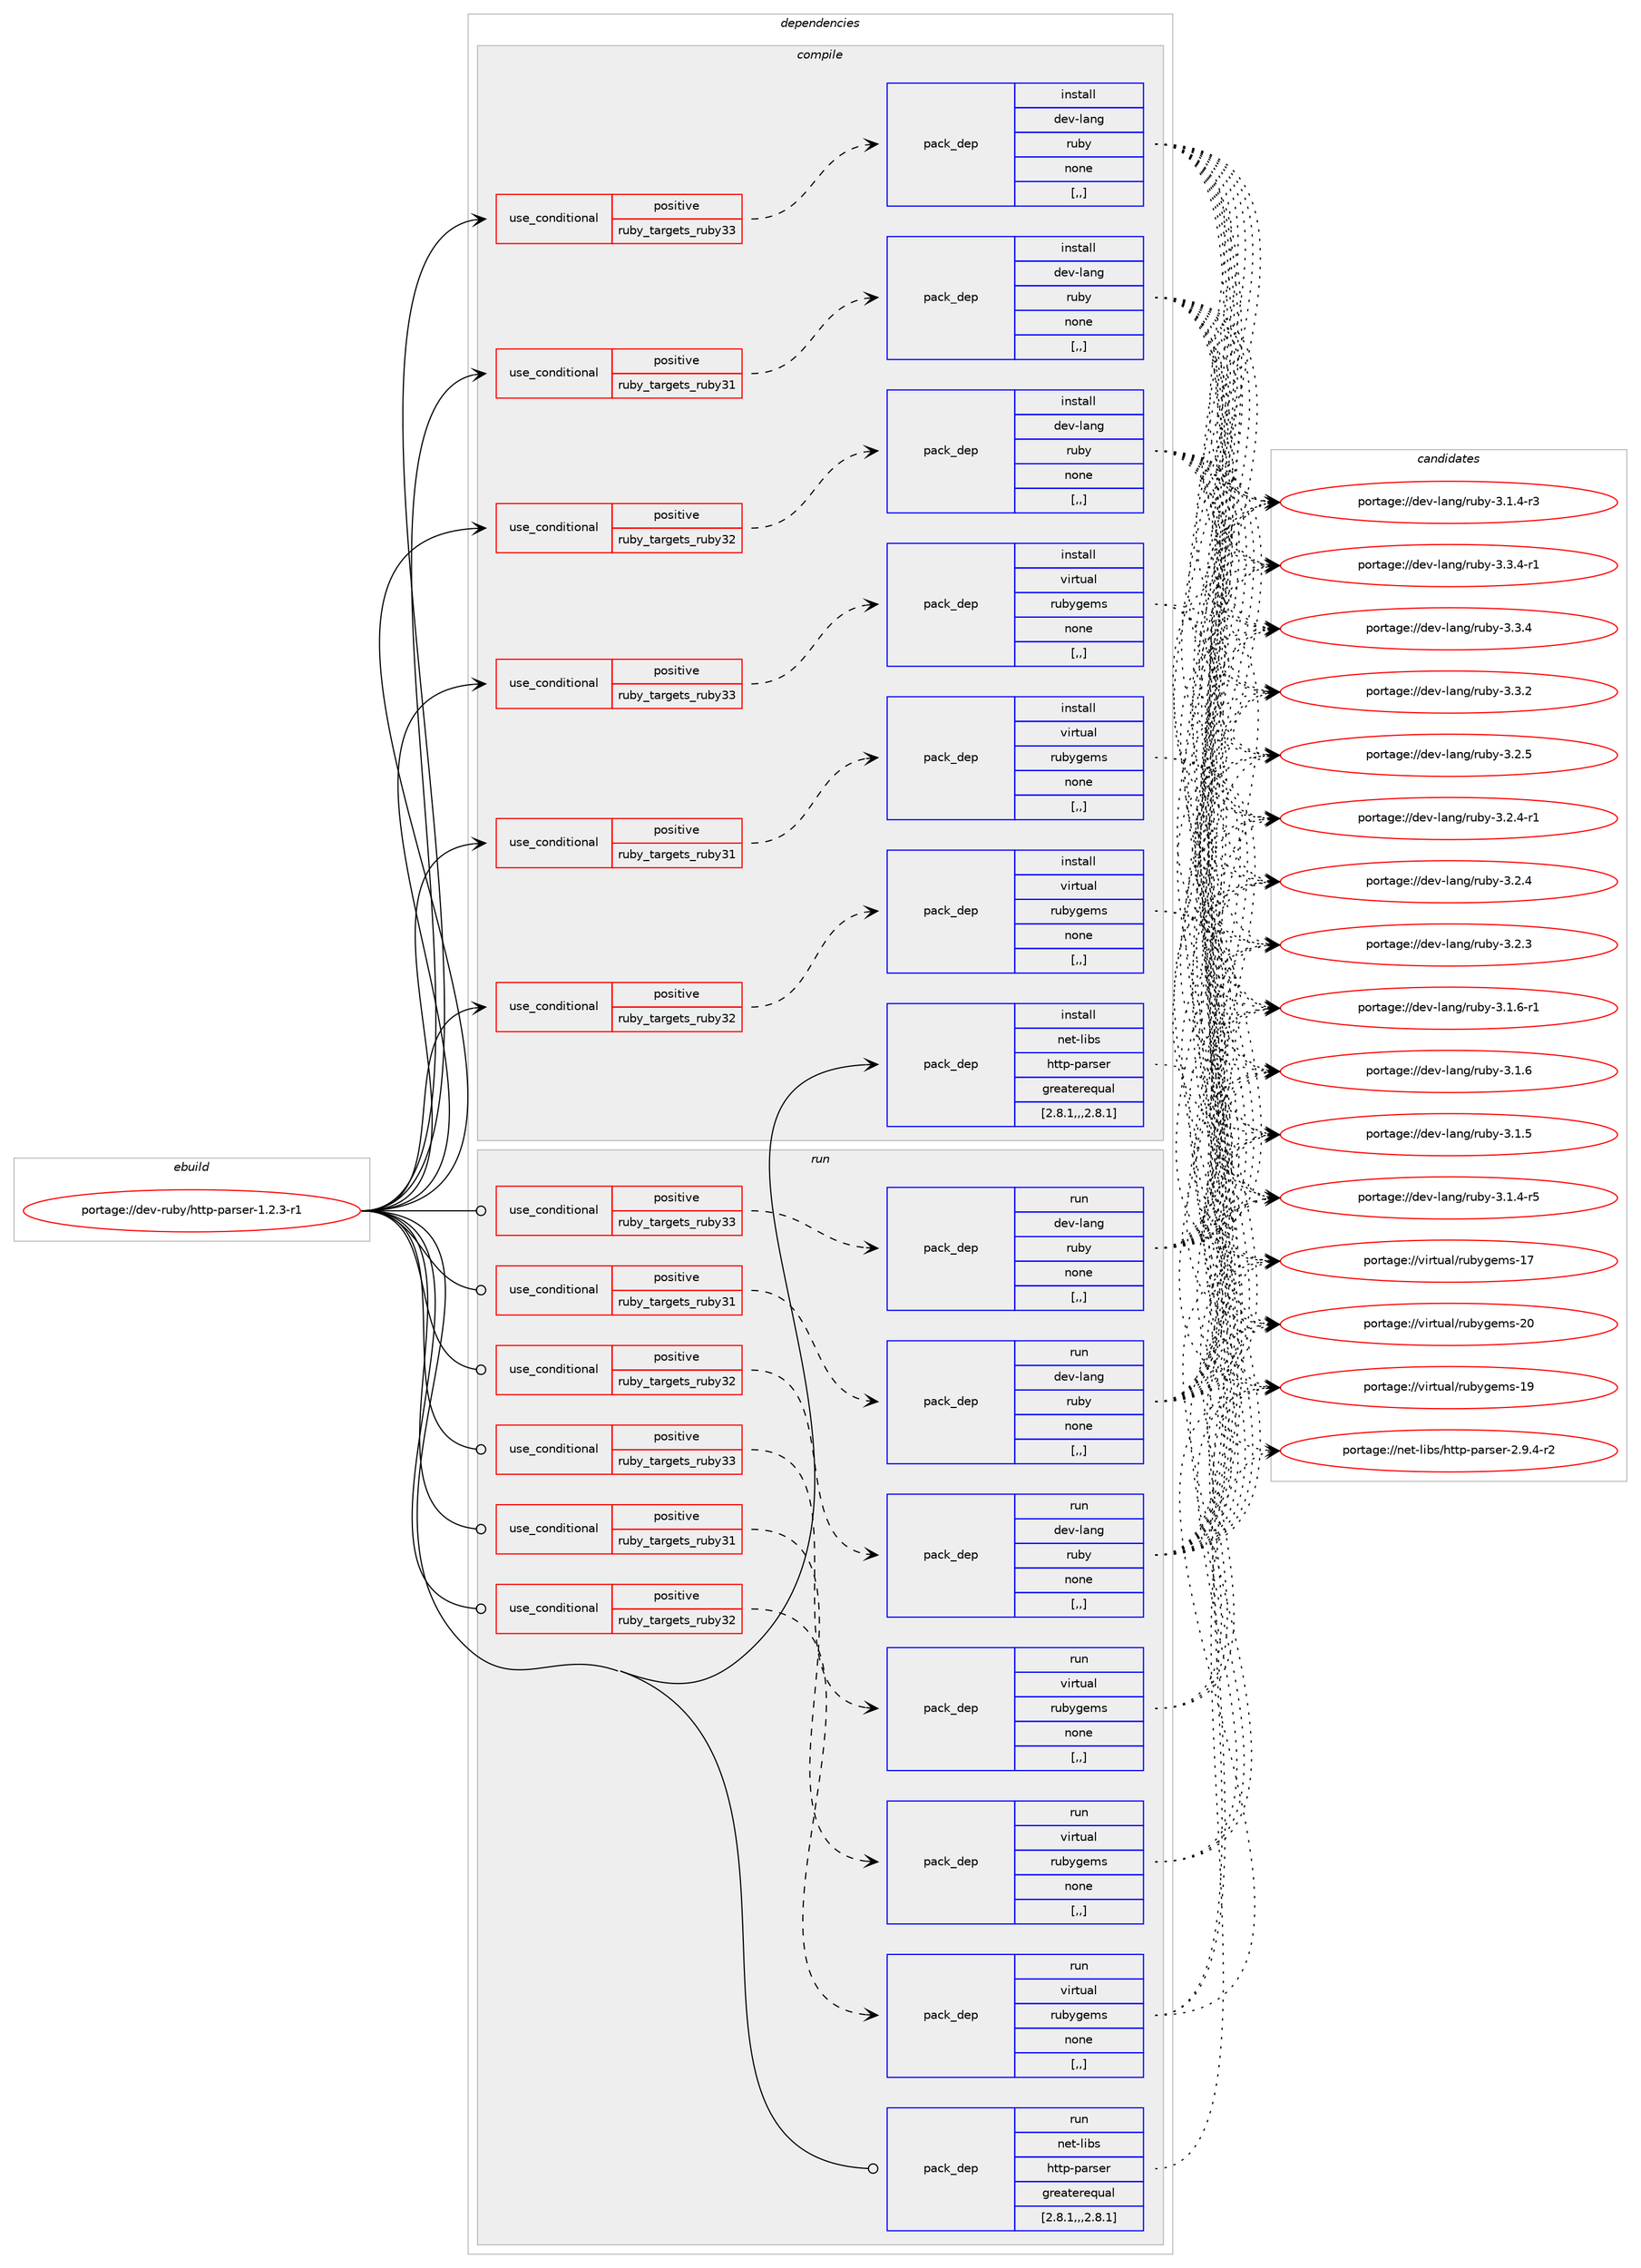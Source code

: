 digraph prolog {

# *************
# Graph options
# *************

newrank=true;
concentrate=true;
compound=true;
graph [rankdir=LR,fontname=Helvetica,fontsize=10,ranksep=1.5];#, ranksep=2.5, nodesep=0.2];
edge  [arrowhead=vee];
node  [fontname=Helvetica,fontsize=10];

# **********
# The ebuild
# **********

subgraph cluster_leftcol {
color=gray;
label=<<i>ebuild</i>>;
id [label="portage://dev-ruby/http-parser-1.2.3-r1", color=red, width=4, href="../dev-ruby/http-parser-1.2.3-r1.svg"];
}

# ****************
# The dependencies
# ****************

subgraph cluster_midcol {
color=gray;
label=<<i>dependencies</i>>;
subgraph cluster_compile {
fillcolor="#eeeeee";
style=filled;
label=<<i>compile</i>>;
subgraph cond48982 {
dependency186493 [label=<<TABLE BORDER="0" CELLBORDER="1" CELLSPACING="0" CELLPADDING="4"><TR><TD ROWSPAN="3" CELLPADDING="10">use_conditional</TD></TR><TR><TD>positive</TD></TR><TR><TD>ruby_targets_ruby31</TD></TR></TABLE>>, shape=none, color=red];
subgraph pack136182 {
dependency186494 [label=<<TABLE BORDER="0" CELLBORDER="1" CELLSPACING="0" CELLPADDING="4" WIDTH="220"><TR><TD ROWSPAN="6" CELLPADDING="30">pack_dep</TD></TR><TR><TD WIDTH="110">install</TD></TR><TR><TD>dev-lang</TD></TR><TR><TD>ruby</TD></TR><TR><TD>none</TD></TR><TR><TD>[,,]</TD></TR></TABLE>>, shape=none, color=blue];
}
dependency186493:e -> dependency186494:w [weight=20,style="dashed",arrowhead="vee"];
}
id:e -> dependency186493:w [weight=20,style="solid",arrowhead="vee"];
subgraph cond48983 {
dependency186495 [label=<<TABLE BORDER="0" CELLBORDER="1" CELLSPACING="0" CELLPADDING="4"><TR><TD ROWSPAN="3" CELLPADDING="10">use_conditional</TD></TR><TR><TD>positive</TD></TR><TR><TD>ruby_targets_ruby31</TD></TR></TABLE>>, shape=none, color=red];
subgraph pack136183 {
dependency186496 [label=<<TABLE BORDER="0" CELLBORDER="1" CELLSPACING="0" CELLPADDING="4" WIDTH="220"><TR><TD ROWSPAN="6" CELLPADDING="30">pack_dep</TD></TR><TR><TD WIDTH="110">install</TD></TR><TR><TD>virtual</TD></TR><TR><TD>rubygems</TD></TR><TR><TD>none</TD></TR><TR><TD>[,,]</TD></TR></TABLE>>, shape=none, color=blue];
}
dependency186495:e -> dependency186496:w [weight=20,style="dashed",arrowhead="vee"];
}
id:e -> dependency186495:w [weight=20,style="solid",arrowhead="vee"];
subgraph cond48984 {
dependency186497 [label=<<TABLE BORDER="0" CELLBORDER="1" CELLSPACING="0" CELLPADDING="4"><TR><TD ROWSPAN="3" CELLPADDING="10">use_conditional</TD></TR><TR><TD>positive</TD></TR><TR><TD>ruby_targets_ruby32</TD></TR></TABLE>>, shape=none, color=red];
subgraph pack136184 {
dependency186498 [label=<<TABLE BORDER="0" CELLBORDER="1" CELLSPACING="0" CELLPADDING="4" WIDTH="220"><TR><TD ROWSPAN="6" CELLPADDING="30">pack_dep</TD></TR><TR><TD WIDTH="110">install</TD></TR><TR><TD>dev-lang</TD></TR><TR><TD>ruby</TD></TR><TR><TD>none</TD></TR><TR><TD>[,,]</TD></TR></TABLE>>, shape=none, color=blue];
}
dependency186497:e -> dependency186498:w [weight=20,style="dashed",arrowhead="vee"];
}
id:e -> dependency186497:w [weight=20,style="solid",arrowhead="vee"];
subgraph cond48985 {
dependency186499 [label=<<TABLE BORDER="0" CELLBORDER="1" CELLSPACING="0" CELLPADDING="4"><TR><TD ROWSPAN="3" CELLPADDING="10">use_conditional</TD></TR><TR><TD>positive</TD></TR><TR><TD>ruby_targets_ruby32</TD></TR></TABLE>>, shape=none, color=red];
subgraph pack136185 {
dependency186500 [label=<<TABLE BORDER="0" CELLBORDER="1" CELLSPACING="0" CELLPADDING="4" WIDTH="220"><TR><TD ROWSPAN="6" CELLPADDING="30">pack_dep</TD></TR><TR><TD WIDTH="110">install</TD></TR><TR><TD>virtual</TD></TR><TR><TD>rubygems</TD></TR><TR><TD>none</TD></TR><TR><TD>[,,]</TD></TR></TABLE>>, shape=none, color=blue];
}
dependency186499:e -> dependency186500:w [weight=20,style="dashed",arrowhead="vee"];
}
id:e -> dependency186499:w [weight=20,style="solid",arrowhead="vee"];
subgraph cond48986 {
dependency186501 [label=<<TABLE BORDER="0" CELLBORDER="1" CELLSPACING="0" CELLPADDING="4"><TR><TD ROWSPAN="3" CELLPADDING="10">use_conditional</TD></TR><TR><TD>positive</TD></TR><TR><TD>ruby_targets_ruby33</TD></TR></TABLE>>, shape=none, color=red];
subgraph pack136186 {
dependency186502 [label=<<TABLE BORDER="0" CELLBORDER="1" CELLSPACING="0" CELLPADDING="4" WIDTH="220"><TR><TD ROWSPAN="6" CELLPADDING="30">pack_dep</TD></TR><TR><TD WIDTH="110">install</TD></TR><TR><TD>dev-lang</TD></TR><TR><TD>ruby</TD></TR><TR><TD>none</TD></TR><TR><TD>[,,]</TD></TR></TABLE>>, shape=none, color=blue];
}
dependency186501:e -> dependency186502:w [weight=20,style="dashed",arrowhead="vee"];
}
id:e -> dependency186501:w [weight=20,style="solid",arrowhead="vee"];
subgraph cond48987 {
dependency186503 [label=<<TABLE BORDER="0" CELLBORDER="1" CELLSPACING="0" CELLPADDING="4"><TR><TD ROWSPAN="3" CELLPADDING="10">use_conditional</TD></TR><TR><TD>positive</TD></TR><TR><TD>ruby_targets_ruby33</TD></TR></TABLE>>, shape=none, color=red];
subgraph pack136187 {
dependency186504 [label=<<TABLE BORDER="0" CELLBORDER="1" CELLSPACING="0" CELLPADDING="4" WIDTH="220"><TR><TD ROWSPAN="6" CELLPADDING="30">pack_dep</TD></TR><TR><TD WIDTH="110">install</TD></TR><TR><TD>virtual</TD></TR><TR><TD>rubygems</TD></TR><TR><TD>none</TD></TR><TR><TD>[,,]</TD></TR></TABLE>>, shape=none, color=blue];
}
dependency186503:e -> dependency186504:w [weight=20,style="dashed",arrowhead="vee"];
}
id:e -> dependency186503:w [weight=20,style="solid",arrowhead="vee"];
subgraph pack136188 {
dependency186505 [label=<<TABLE BORDER="0" CELLBORDER="1" CELLSPACING="0" CELLPADDING="4" WIDTH="220"><TR><TD ROWSPAN="6" CELLPADDING="30">pack_dep</TD></TR><TR><TD WIDTH="110">install</TD></TR><TR><TD>net-libs</TD></TR><TR><TD>http-parser</TD></TR><TR><TD>greaterequal</TD></TR><TR><TD>[2.8.1,,,2.8.1]</TD></TR></TABLE>>, shape=none, color=blue];
}
id:e -> dependency186505:w [weight=20,style="solid",arrowhead="vee"];
}
subgraph cluster_compileandrun {
fillcolor="#eeeeee";
style=filled;
label=<<i>compile and run</i>>;
}
subgraph cluster_run {
fillcolor="#eeeeee";
style=filled;
label=<<i>run</i>>;
subgraph cond48988 {
dependency186506 [label=<<TABLE BORDER="0" CELLBORDER="1" CELLSPACING="0" CELLPADDING="4"><TR><TD ROWSPAN="3" CELLPADDING="10">use_conditional</TD></TR><TR><TD>positive</TD></TR><TR><TD>ruby_targets_ruby31</TD></TR></TABLE>>, shape=none, color=red];
subgraph pack136189 {
dependency186507 [label=<<TABLE BORDER="0" CELLBORDER="1" CELLSPACING="0" CELLPADDING="4" WIDTH="220"><TR><TD ROWSPAN="6" CELLPADDING="30">pack_dep</TD></TR><TR><TD WIDTH="110">run</TD></TR><TR><TD>dev-lang</TD></TR><TR><TD>ruby</TD></TR><TR><TD>none</TD></TR><TR><TD>[,,]</TD></TR></TABLE>>, shape=none, color=blue];
}
dependency186506:e -> dependency186507:w [weight=20,style="dashed",arrowhead="vee"];
}
id:e -> dependency186506:w [weight=20,style="solid",arrowhead="odot"];
subgraph cond48989 {
dependency186508 [label=<<TABLE BORDER="0" CELLBORDER="1" CELLSPACING="0" CELLPADDING="4"><TR><TD ROWSPAN="3" CELLPADDING="10">use_conditional</TD></TR><TR><TD>positive</TD></TR><TR><TD>ruby_targets_ruby31</TD></TR></TABLE>>, shape=none, color=red];
subgraph pack136190 {
dependency186509 [label=<<TABLE BORDER="0" CELLBORDER="1" CELLSPACING="0" CELLPADDING="4" WIDTH="220"><TR><TD ROWSPAN="6" CELLPADDING="30">pack_dep</TD></TR><TR><TD WIDTH="110">run</TD></TR><TR><TD>virtual</TD></TR><TR><TD>rubygems</TD></TR><TR><TD>none</TD></TR><TR><TD>[,,]</TD></TR></TABLE>>, shape=none, color=blue];
}
dependency186508:e -> dependency186509:w [weight=20,style="dashed",arrowhead="vee"];
}
id:e -> dependency186508:w [weight=20,style="solid",arrowhead="odot"];
subgraph cond48990 {
dependency186510 [label=<<TABLE BORDER="0" CELLBORDER="1" CELLSPACING="0" CELLPADDING="4"><TR><TD ROWSPAN="3" CELLPADDING="10">use_conditional</TD></TR><TR><TD>positive</TD></TR><TR><TD>ruby_targets_ruby32</TD></TR></TABLE>>, shape=none, color=red];
subgraph pack136191 {
dependency186511 [label=<<TABLE BORDER="0" CELLBORDER="1" CELLSPACING="0" CELLPADDING="4" WIDTH="220"><TR><TD ROWSPAN="6" CELLPADDING="30">pack_dep</TD></TR><TR><TD WIDTH="110">run</TD></TR><TR><TD>dev-lang</TD></TR><TR><TD>ruby</TD></TR><TR><TD>none</TD></TR><TR><TD>[,,]</TD></TR></TABLE>>, shape=none, color=blue];
}
dependency186510:e -> dependency186511:w [weight=20,style="dashed",arrowhead="vee"];
}
id:e -> dependency186510:w [weight=20,style="solid",arrowhead="odot"];
subgraph cond48991 {
dependency186512 [label=<<TABLE BORDER="0" CELLBORDER="1" CELLSPACING="0" CELLPADDING="4"><TR><TD ROWSPAN="3" CELLPADDING="10">use_conditional</TD></TR><TR><TD>positive</TD></TR><TR><TD>ruby_targets_ruby32</TD></TR></TABLE>>, shape=none, color=red];
subgraph pack136192 {
dependency186513 [label=<<TABLE BORDER="0" CELLBORDER="1" CELLSPACING="0" CELLPADDING="4" WIDTH="220"><TR><TD ROWSPAN="6" CELLPADDING="30">pack_dep</TD></TR><TR><TD WIDTH="110">run</TD></TR><TR><TD>virtual</TD></TR><TR><TD>rubygems</TD></TR><TR><TD>none</TD></TR><TR><TD>[,,]</TD></TR></TABLE>>, shape=none, color=blue];
}
dependency186512:e -> dependency186513:w [weight=20,style="dashed",arrowhead="vee"];
}
id:e -> dependency186512:w [weight=20,style="solid",arrowhead="odot"];
subgraph cond48992 {
dependency186514 [label=<<TABLE BORDER="0" CELLBORDER="1" CELLSPACING="0" CELLPADDING="4"><TR><TD ROWSPAN="3" CELLPADDING="10">use_conditional</TD></TR><TR><TD>positive</TD></TR><TR><TD>ruby_targets_ruby33</TD></TR></TABLE>>, shape=none, color=red];
subgraph pack136193 {
dependency186515 [label=<<TABLE BORDER="0" CELLBORDER="1" CELLSPACING="0" CELLPADDING="4" WIDTH="220"><TR><TD ROWSPAN="6" CELLPADDING="30">pack_dep</TD></TR><TR><TD WIDTH="110">run</TD></TR><TR><TD>dev-lang</TD></TR><TR><TD>ruby</TD></TR><TR><TD>none</TD></TR><TR><TD>[,,]</TD></TR></TABLE>>, shape=none, color=blue];
}
dependency186514:e -> dependency186515:w [weight=20,style="dashed",arrowhead="vee"];
}
id:e -> dependency186514:w [weight=20,style="solid",arrowhead="odot"];
subgraph cond48993 {
dependency186516 [label=<<TABLE BORDER="0" CELLBORDER="1" CELLSPACING="0" CELLPADDING="4"><TR><TD ROWSPAN="3" CELLPADDING="10">use_conditional</TD></TR><TR><TD>positive</TD></TR><TR><TD>ruby_targets_ruby33</TD></TR></TABLE>>, shape=none, color=red];
subgraph pack136194 {
dependency186517 [label=<<TABLE BORDER="0" CELLBORDER="1" CELLSPACING="0" CELLPADDING="4" WIDTH="220"><TR><TD ROWSPAN="6" CELLPADDING="30">pack_dep</TD></TR><TR><TD WIDTH="110">run</TD></TR><TR><TD>virtual</TD></TR><TR><TD>rubygems</TD></TR><TR><TD>none</TD></TR><TR><TD>[,,]</TD></TR></TABLE>>, shape=none, color=blue];
}
dependency186516:e -> dependency186517:w [weight=20,style="dashed",arrowhead="vee"];
}
id:e -> dependency186516:w [weight=20,style="solid",arrowhead="odot"];
subgraph pack136195 {
dependency186518 [label=<<TABLE BORDER="0" CELLBORDER="1" CELLSPACING="0" CELLPADDING="4" WIDTH="220"><TR><TD ROWSPAN="6" CELLPADDING="30">pack_dep</TD></TR><TR><TD WIDTH="110">run</TD></TR><TR><TD>net-libs</TD></TR><TR><TD>http-parser</TD></TR><TR><TD>greaterequal</TD></TR><TR><TD>[2.8.1,,,2.8.1]</TD></TR></TABLE>>, shape=none, color=blue];
}
id:e -> dependency186518:w [weight=20,style="solid",arrowhead="odot"];
}
}

# **************
# The candidates
# **************

subgraph cluster_choices {
rank=same;
color=gray;
label=<<i>candidates</i>>;

subgraph choice136182 {
color=black;
nodesep=1;
choice100101118451089711010347114117981214551465146524511449 [label="portage://dev-lang/ruby-3.3.4-r1", color=red, width=4,href="../dev-lang/ruby-3.3.4-r1.svg"];
choice10010111845108971101034711411798121455146514652 [label="portage://dev-lang/ruby-3.3.4", color=red, width=4,href="../dev-lang/ruby-3.3.4.svg"];
choice10010111845108971101034711411798121455146514650 [label="portage://dev-lang/ruby-3.3.2", color=red, width=4,href="../dev-lang/ruby-3.3.2.svg"];
choice10010111845108971101034711411798121455146504653 [label="portage://dev-lang/ruby-3.2.5", color=red, width=4,href="../dev-lang/ruby-3.2.5.svg"];
choice100101118451089711010347114117981214551465046524511449 [label="portage://dev-lang/ruby-3.2.4-r1", color=red, width=4,href="../dev-lang/ruby-3.2.4-r1.svg"];
choice10010111845108971101034711411798121455146504652 [label="portage://dev-lang/ruby-3.2.4", color=red, width=4,href="../dev-lang/ruby-3.2.4.svg"];
choice10010111845108971101034711411798121455146504651 [label="portage://dev-lang/ruby-3.2.3", color=red, width=4,href="../dev-lang/ruby-3.2.3.svg"];
choice100101118451089711010347114117981214551464946544511449 [label="portage://dev-lang/ruby-3.1.6-r1", color=red, width=4,href="../dev-lang/ruby-3.1.6-r1.svg"];
choice10010111845108971101034711411798121455146494654 [label="portage://dev-lang/ruby-3.1.6", color=red, width=4,href="../dev-lang/ruby-3.1.6.svg"];
choice10010111845108971101034711411798121455146494653 [label="portage://dev-lang/ruby-3.1.5", color=red, width=4,href="../dev-lang/ruby-3.1.5.svg"];
choice100101118451089711010347114117981214551464946524511453 [label="portage://dev-lang/ruby-3.1.4-r5", color=red, width=4,href="../dev-lang/ruby-3.1.4-r5.svg"];
choice100101118451089711010347114117981214551464946524511451 [label="portage://dev-lang/ruby-3.1.4-r3", color=red, width=4,href="../dev-lang/ruby-3.1.4-r3.svg"];
dependency186494:e -> choice100101118451089711010347114117981214551465146524511449:w [style=dotted,weight="100"];
dependency186494:e -> choice10010111845108971101034711411798121455146514652:w [style=dotted,weight="100"];
dependency186494:e -> choice10010111845108971101034711411798121455146514650:w [style=dotted,weight="100"];
dependency186494:e -> choice10010111845108971101034711411798121455146504653:w [style=dotted,weight="100"];
dependency186494:e -> choice100101118451089711010347114117981214551465046524511449:w [style=dotted,weight="100"];
dependency186494:e -> choice10010111845108971101034711411798121455146504652:w [style=dotted,weight="100"];
dependency186494:e -> choice10010111845108971101034711411798121455146504651:w [style=dotted,weight="100"];
dependency186494:e -> choice100101118451089711010347114117981214551464946544511449:w [style=dotted,weight="100"];
dependency186494:e -> choice10010111845108971101034711411798121455146494654:w [style=dotted,weight="100"];
dependency186494:e -> choice10010111845108971101034711411798121455146494653:w [style=dotted,weight="100"];
dependency186494:e -> choice100101118451089711010347114117981214551464946524511453:w [style=dotted,weight="100"];
dependency186494:e -> choice100101118451089711010347114117981214551464946524511451:w [style=dotted,weight="100"];
}
subgraph choice136183 {
color=black;
nodesep=1;
choice118105114116117971084711411798121103101109115455048 [label="portage://virtual/rubygems-20", color=red, width=4,href="../virtual/rubygems-20.svg"];
choice118105114116117971084711411798121103101109115454957 [label="portage://virtual/rubygems-19", color=red, width=4,href="../virtual/rubygems-19.svg"];
choice118105114116117971084711411798121103101109115454955 [label="portage://virtual/rubygems-17", color=red, width=4,href="../virtual/rubygems-17.svg"];
dependency186496:e -> choice118105114116117971084711411798121103101109115455048:w [style=dotted,weight="100"];
dependency186496:e -> choice118105114116117971084711411798121103101109115454957:w [style=dotted,weight="100"];
dependency186496:e -> choice118105114116117971084711411798121103101109115454955:w [style=dotted,weight="100"];
}
subgraph choice136184 {
color=black;
nodesep=1;
choice100101118451089711010347114117981214551465146524511449 [label="portage://dev-lang/ruby-3.3.4-r1", color=red, width=4,href="../dev-lang/ruby-3.3.4-r1.svg"];
choice10010111845108971101034711411798121455146514652 [label="portage://dev-lang/ruby-3.3.4", color=red, width=4,href="../dev-lang/ruby-3.3.4.svg"];
choice10010111845108971101034711411798121455146514650 [label="portage://dev-lang/ruby-3.3.2", color=red, width=4,href="../dev-lang/ruby-3.3.2.svg"];
choice10010111845108971101034711411798121455146504653 [label="portage://dev-lang/ruby-3.2.5", color=red, width=4,href="../dev-lang/ruby-3.2.5.svg"];
choice100101118451089711010347114117981214551465046524511449 [label="portage://dev-lang/ruby-3.2.4-r1", color=red, width=4,href="../dev-lang/ruby-3.2.4-r1.svg"];
choice10010111845108971101034711411798121455146504652 [label="portage://dev-lang/ruby-3.2.4", color=red, width=4,href="../dev-lang/ruby-3.2.4.svg"];
choice10010111845108971101034711411798121455146504651 [label="portage://dev-lang/ruby-3.2.3", color=red, width=4,href="../dev-lang/ruby-3.2.3.svg"];
choice100101118451089711010347114117981214551464946544511449 [label="portage://dev-lang/ruby-3.1.6-r1", color=red, width=4,href="../dev-lang/ruby-3.1.6-r1.svg"];
choice10010111845108971101034711411798121455146494654 [label="portage://dev-lang/ruby-3.1.6", color=red, width=4,href="../dev-lang/ruby-3.1.6.svg"];
choice10010111845108971101034711411798121455146494653 [label="portage://dev-lang/ruby-3.1.5", color=red, width=4,href="../dev-lang/ruby-3.1.5.svg"];
choice100101118451089711010347114117981214551464946524511453 [label="portage://dev-lang/ruby-3.1.4-r5", color=red, width=4,href="../dev-lang/ruby-3.1.4-r5.svg"];
choice100101118451089711010347114117981214551464946524511451 [label="portage://dev-lang/ruby-3.1.4-r3", color=red, width=4,href="../dev-lang/ruby-3.1.4-r3.svg"];
dependency186498:e -> choice100101118451089711010347114117981214551465146524511449:w [style=dotted,weight="100"];
dependency186498:e -> choice10010111845108971101034711411798121455146514652:w [style=dotted,weight="100"];
dependency186498:e -> choice10010111845108971101034711411798121455146514650:w [style=dotted,weight="100"];
dependency186498:e -> choice10010111845108971101034711411798121455146504653:w [style=dotted,weight="100"];
dependency186498:e -> choice100101118451089711010347114117981214551465046524511449:w [style=dotted,weight="100"];
dependency186498:e -> choice10010111845108971101034711411798121455146504652:w [style=dotted,weight="100"];
dependency186498:e -> choice10010111845108971101034711411798121455146504651:w [style=dotted,weight="100"];
dependency186498:e -> choice100101118451089711010347114117981214551464946544511449:w [style=dotted,weight="100"];
dependency186498:e -> choice10010111845108971101034711411798121455146494654:w [style=dotted,weight="100"];
dependency186498:e -> choice10010111845108971101034711411798121455146494653:w [style=dotted,weight="100"];
dependency186498:e -> choice100101118451089711010347114117981214551464946524511453:w [style=dotted,weight="100"];
dependency186498:e -> choice100101118451089711010347114117981214551464946524511451:w [style=dotted,weight="100"];
}
subgraph choice136185 {
color=black;
nodesep=1;
choice118105114116117971084711411798121103101109115455048 [label="portage://virtual/rubygems-20", color=red, width=4,href="../virtual/rubygems-20.svg"];
choice118105114116117971084711411798121103101109115454957 [label="portage://virtual/rubygems-19", color=red, width=4,href="../virtual/rubygems-19.svg"];
choice118105114116117971084711411798121103101109115454955 [label="portage://virtual/rubygems-17", color=red, width=4,href="../virtual/rubygems-17.svg"];
dependency186500:e -> choice118105114116117971084711411798121103101109115455048:w [style=dotted,weight="100"];
dependency186500:e -> choice118105114116117971084711411798121103101109115454957:w [style=dotted,weight="100"];
dependency186500:e -> choice118105114116117971084711411798121103101109115454955:w [style=dotted,weight="100"];
}
subgraph choice136186 {
color=black;
nodesep=1;
choice100101118451089711010347114117981214551465146524511449 [label="portage://dev-lang/ruby-3.3.4-r1", color=red, width=4,href="../dev-lang/ruby-3.3.4-r1.svg"];
choice10010111845108971101034711411798121455146514652 [label="portage://dev-lang/ruby-3.3.4", color=red, width=4,href="../dev-lang/ruby-3.3.4.svg"];
choice10010111845108971101034711411798121455146514650 [label="portage://dev-lang/ruby-3.3.2", color=red, width=4,href="../dev-lang/ruby-3.3.2.svg"];
choice10010111845108971101034711411798121455146504653 [label="portage://dev-lang/ruby-3.2.5", color=red, width=4,href="../dev-lang/ruby-3.2.5.svg"];
choice100101118451089711010347114117981214551465046524511449 [label="portage://dev-lang/ruby-3.2.4-r1", color=red, width=4,href="../dev-lang/ruby-3.2.4-r1.svg"];
choice10010111845108971101034711411798121455146504652 [label="portage://dev-lang/ruby-3.2.4", color=red, width=4,href="../dev-lang/ruby-3.2.4.svg"];
choice10010111845108971101034711411798121455146504651 [label="portage://dev-lang/ruby-3.2.3", color=red, width=4,href="../dev-lang/ruby-3.2.3.svg"];
choice100101118451089711010347114117981214551464946544511449 [label="portage://dev-lang/ruby-3.1.6-r1", color=red, width=4,href="../dev-lang/ruby-3.1.6-r1.svg"];
choice10010111845108971101034711411798121455146494654 [label="portage://dev-lang/ruby-3.1.6", color=red, width=4,href="../dev-lang/ruby-3.1.6.svg"];
choice10010111845108971101034711411798121455146494653 [label="portage://dev-lang/ruby-3.1.5", color=red, width=4,href="../dev-lang/ruby-3.1.5.svg"];
choice100101118451089711010347114117981214551464946524511453 [label="portage://dev-lang/ruby-3.1.4-r5", color=red, width=4,href="../dev-lang/ruby-3.1.4-r5.svg"];
choice100101118451089711010347114117981214551464946524511451 [label="portage://dev-lang/ruby-3.1.4-r3", color=red, width=4,href="../dev-lang/ruby-3.1.4-r3.svg"];
dependency186502:e -> choice100101118451089711010347114117981214551465146524511449:w [style=dotted,weight="100"];
dependency186502:e -> choice10010111845108971101034711411798121455146514652:w [style=dotted,weight="100"];
dependency186502:e -> choice10010111845108971101034711411798121455146514650:w [style=dotted,weight="100"];
dependency186502:e -> choice10010111845108971101034711411798121455146504653:w [style=dotted,weight="100"];
dependency186502:e -> choice100101118451089711010347114117981214551465046524511449:w [style=dotted,weight="100"];
dependency186502:e -> choice10010111845108971101034711411798121455146504652:w [style=dotted,weight="100"];
dependency186502:e -> choice10010111845108971101034711411798121455146504651:w [style=dotted,weight="100"];
dependency186502:e -> choice100101118451089711010347114117981214551464946544511449:w [style=dotted,weight="100"];
dependency186502:e -> choice10010111845108971101034711411798121455146494654:w [style=dotted,weight="100"];
dependency186502:e -> choice10010111845108971101034711411798121455146494653:w [style=dotted,weight="100"];
dependency186502:e -> choice100101118451089711010347114117981214551464946524511453:w [style=dotted,weight="100"];
dependency186502:e -> choice100101118451089711010347114117981214551464946524511451:w [style=dotted,weight="100"];
}
subgraph choice136187 {
color=black;
nodesep=1;
choice118105114116117971084711411798121103101109115455048 [label="portage://virtual/rubygems-20", color=red, width=4,href="../virtual/rubygems-20.svg"];
choice118105114116117971084711411798121103101109115454957 [label="portage://virtual/rubygems-19", color=red, width=4,href="../virtual/rubygems-19.svg"];
choice118105114116117971084711411798121103101109115454955 [label="portage://virtual/rubygems-17", color=red, width=4,href="../virtual/rubygems-17.svg"];
dependency186504:e -> choice118105114116117971084711411798121103101109115455048:w [style=dotted,weight="100"];
dependency186504:e -> choice118105114116117971084711411798121103101109115454957:w [style=dotted,weight="100"];
dependency186504:e -> choice118105114116117971084711411798121103101109115454955:w [style=dotted,weight="100"];
}
subgraph choice136188 {
color=black;
nodesep=1;
choice11010111645108105981154710411611611245112971141151011144550465746524511450 [label="portage://net-libs/http-parser-2.9.4-r2", color=red, width=4,href="../net-libs/http-parser-2.9.4-r2.svg"];
dependency186505:e -> choice11010111645108105981154710411611611245112971141151011144550465746524511450:w [style=dotted,weight="100"];
}
subgraph choice136189 {
color=black;
nodesep=1;
choice100101118451089711010347114117981214551465146524511449 [label="portage://dev-lang/ruby-3.3.4-r1", color=red, width=4,href="../dev-lang/ruby-3.3.4-r1.svg"];
choice10010111845108971101034711411798121455146514652 [label="portage://dev-lang/ruby-3.3.4", color=red, width=4,href="../dev-lang/ruby-3.3.4.svg"];
choice10010111845108971101034711411798121455146514650 [label="portage://dev-lang/ruby-3.3.2", color=red, width=4,href="../dev-lang/ruby-3.3.2.svg"];
choice10010111845108971101034711411798121455146504653 [label="portage://dev-lang/ruby-3.2.5", color=red, width=4,href="../dev-lang/ruby-3.2.5.svg"];
choice100101118451089711010347114117981214551465046524511449 [label="portage://dev-lang/ruby-3.2.4-r1", color=red, width=4,href="../dev-lang/ruby-3.2.4-r1.svg"];
choice10010111845108971101034711411798121455146504652 [label="portage://dev-lang/ruby-3.2.4", color=red, width=4,href="../dev-lang/ruby-3.2.4.svg"];
choice10010111845108971101034711411798121455146504651 [label="portage://dev-lang/ruby-3.2.3", color=red, width=4,href="../dev-lang/ruby-3.2.3.svg"];
choice100101118451089711010347114117981214551464946544511449 [label="portage://dev-lang/ruby-3.1.6-r1", color=red, width=4,href="../dev-lang/ruby-3.1.6-r1.svg"];
choice10010111845108971101034711411798121455146494654 [label="portage://dev-lang/ruby-3.1.6", color=red, width=4,href="../dev-lang/ruby-3.1.6.svg"];
choice10010111845108971101034711411798121455146494653 [label="portage://dev-lang/ruby-3.1.5", color=red, width=4,href="../dev-lang/ruby-3.1.5.svg"];
choice100101118451089711010347114117981214551464946524511453 [label="portage://dev-lang/ruby-3.1.4-r5", color=red, width=4,href="../dev-lang/ruby-3.1.4-r5.svg"];
choice100101118451089711010347114117981214551464946524511451 [label="portage://dev-lang/ruby-3.1.4-r3", color=red, width=4,href="../dev-lang/ruby-3.1.4-r3.svg"];
dependency186507:e -> choice100101118451089711010347114117981214551465146524511449:w [style=dotted,weight="100"];
dependency186507:e -> choice10010111845108971101034711411798121455146514652:w [style=dotted,weight="100"];
dependency186507:e -> choice10010111845108971101034711411798121455146514650:w [style=dotted,weight="100"];
dependency186507:e -> choice10010111845108971101034711411798121455146504653:w [style=dotted,weight="100"];
dependency186507:e -> choice100101118451089711010347114117981214551465046524511449:w [style=dotted,weight="100"];
dependency186507:e -> choice10010111845108971101034711411798121455146504652:w [style=dotted,weight="100"];
dependency186507:e -> choice10010111845108971101034711411798121455146504651:w [style=dotted,weight="100"];
dependency186507:e -> choice100101118451089711010347114117981214551464946544511449:w [style=dotted,weight="100"];
dependency186507:e -> choice10010111845108971101034711411798121455146494654:w [style=dotted,weight="100"];
dependency186507:e -> choice10010111845108971101034711411798121455146494653:w [style=dotted,weight="100"];
dependency186507:e -> choice100101118451089711010347114117981214551464946524511453:w [style=dotted,weight="100"];
dependency186507:e -> choice100101118451089711010347114117981214551464946524511451:w [style=dotted,weight="100"];
}
subgraph choice136190 {
color=black;
nodesep=1;
choice118105114116117971084711411798121103101109115455048 [label="portage://virtual/rubygems-20", color=red, width=4,href="../virtual/rubygems-20.svg"];
choice118105114116117971084711411798121103101109115454957 [label="portage://virtual/rubygems-19", color=red, width=4,href="../virtual/rubygems-19.svg"];
choice118105114116117971084711411798121103101109115454955 [label="portage://virtual/rubygems-17", color=red, width=4,href="../virtual/rubygems-17.svg"];
dependency186509:e -> choice118105114116117971084711411798121103101109115455048:w [style=dotted,weight="100"];
dependency186509:e -> choice118105114116117971084711411798121103101109115454957:w [style=dotted,weight="100"];
dependency186509:e -> choice118105114116117971084711411798121103101109115454955:w [style=dotted,weight="100"];
}
subgraph choice136191 {
color=black;
nodesep=1;
choice100101118451089711010347114117981214551465146524511449 [label="portage://dev-lang/ruby-3.3.4-r1", color=red, width=4,href="../dev-lang/ruby-3.3.4-r1.svg"];
choice10010111845108971101034711411798121455146514652 [label="portage://dev-lang/ruby-3.3.4", color=red, width=4,href="../dev-lang/ruby-3.3.4.svg"];
choice10010111845108971101034711411798121455146514650 [label="portage://dev-lang/ruby-3.3.2", color=red, width=4,href="../dev-lang/ruby-3.3.2.svg"];
choice10010111845108971101034711411798121455146504653 [label="portage://dev-lang/ruby-3.2.5", color=red, width=4,href="../dev-lang/ruby-3.2.5.svg"];
choice100101118451089711010347114117981214551465046524511449 [label="portage://dev-lang/ruby-3.2.4-r1", color=red, width=4,href="../dev-lang/ruby-3.2.4-r1.svg"];
choice10010111845108971101034711411798121455146504652 [label="portage://dev-lang/ruby-3.2.4", color=red, width=4,href="../dev-lang/ruby-3.2.4.svg"];
choice10010111845108971101034711411798121455146504651 [label="portage://dev-lang/ruby-3.2.3", color=red, width=4,href="../dev-lang/ruby-3.2.3.svg"];
choice100101118451089711010347114117981214551464946544511449 [label="portage://dev-lang/ruby-3.1.6-r1", color=red, width=4,href="../dev-lang/ruby-3.1.6-r1.svg"];
choice10010111845108971101034711411798121455146494654 [label="portage://dev-lang/ruby-3.1.6", color=red, width=4,href="../dev-lang/ruby-3.1.6.svg"];
choice10010111845108971101034711411798121455146494653 [label="portage://dev-lang/ruby-3.1.5", color=red, width=4,href="../dev-lang/ruby-3.1.5.svg"];
choice100101118451089711010347114117981214551464946524511453 [label="portage://dev-lang/ruby-3.1.4-r5", color=red, width=4,href="../dev-lang/ruby-3.1.4-r5.svg"];
choice100101118451089711010347114117981214551464946524511451 [label="portage://dev-lang/ruby-3.1.4-r3", color=red, width=4,href="../dev-lang/ruby-3.1.4-r3.svg"];
dependency186511:e -> choice100101118451089711010347114117981214551465146524511449:w [style=dotted,weight="100"];
dependency186511:e -> choice10010111845108971101034711411798121455146514652:w [style=dotted,weight="100"];
dependency186511:e -> choice10010111845108971101034711411798121455146514650:w [style=dotted,weight="100"];
dependency186511:e -> choice10010111845108971101034711411798121455146504653:w [style=dotted,weight="100"];
dependency186511:e -> choice100101118451089711010347114117981214551465046524511449:w [style=dotted,weight="100"];
dependency186511:e -> choice10010111845108971101034711411798121455146504652:w [style=dotted,weight="100"];
dependency186511:e -> choice10010111845108971101034711411798121455146504651:w [style=dotted,weight="100"];
dependency186511:e -> choice100101118451089711010347114117981214551464946544511449:w [style=dotted,weight="100"];
dependency186511:e -> choice10010111845108971101034711411798121455146494654:w [style=dotted,weight="100"];
dependency186511:e -> choice10010111845108971101034711411798121455146494653:w [style=dotted,weight="100"];
dependency186511:e -> choice100101118451089711010347114117981214551464946524511453:w [style=dotted,weight="100"];
dependency186511:e -> choice100101118451089711010347114117981214551464946524511451:w [style=dotted,weight="100"];
}
subgraph choice136192 {
color=black;
nodesep=1;
choice118105114116117971084711411798121103101109115455048 [label="portage://virtual/rubygems-20", color=red, width=4,href="../virtual/rubygems-20.svg"];
choice118105114116117971084711411798121103101109115454957 [label="portage://virtual/rubygems-19", color=red, width=4,href="../virtual/rubygems-19.svg"];
choice118105114116117971084711411798121103101109115454955 [label="portage://virtual/rubygems-17", color=red, width=4,href="../virtual/rubygems-17.svg"];
dependency186513:e -> choice118105114116117971084711411798121103101109115455048:w [style=dotted,weight="100"];
dependency186513:e -> choice118105114116117971084711411798121103101109115454957:w [style=dotted,weight="100"];
dependency186513:e -> choice118105114116117971084711411798121103101109115454955:w [style=dotted,weight="100"];
}
subgraph choice136193 {
color=black;
nodesep=1;
choice100101118451089711010347114117981214551465146524511449 [label="portage://dev-lang/ruby-3.3.4-r1", color=red, width=4,href="../dev-lang/ruby-3.3.4-r1.svg"];
choice10010111845108971101034711411798121455146514652 [label="portage://dev-lang/ruby-3.3.4", color=red, width=4,href="../dev-lang/ruby-3.3.4.svg"];
choice10010111845108971101034711411798121455146514650 [label="portage://dev-lang/ruby-3.3.2", color=red, width=4,href="../dev-lang/ruby-3.3.2.svg"];
choice10010111845108971101034711411798121455146504653 [label="portage://dev-lang/ruby-3.2.5", color=red, width=4,href="../dev-lang/ruby-3.2.5.svg"];
choice100101118451089711010347114117981214551465046524511449 [label="portage://dev-lang/ruby-3.2.4-r1", color=red, width=4,href="../dev-lang/ruby-3.2.4-r1.svg"];
choice10010111845108971101034711411798121455146504652 [label="portage://dev-lang/ruby-3.2.4", color=red, width=4,href="../dev-lang/ruby-3.2.4.svg"];
choice10010111845108971101034711411798121455146504651 [label="portage://dev-lang/ruby-3.2.3", color=red, width=4,href="../dev-lang/ruby-3.2.3.svg"];
choice100101118451089711010347114117981214551464946544511449 [label="portage://dev-lang/ruby-3.1.6-r1", color=red, width=4,href="../dev-lang/ruby-3.1.6-r1.svg"];
choice10010111845108971101034711411798121455146494654 [label="portage://dev-lang/ruby-3.1.6", color=red, width=4,href="../dev-lang/ruby-3.1.6.svg"];
choice10010111845108971101034711411798121455146494653 [label="portage://dev-lang/ruby-3.1.5", color=red, width=4,href="../dev-lang/ruby-3.1.5.svg"];
choice100101118451089711010347114117981214551464946524511453 [label="portage://dev-lang/ruby-3.1.4-r5", color=red, width=4,href="../dev-lang/ruby-3.1.4-r5.svg"];
choice100101118451089711010347114117981214551464946524511451 [label="portage://dev-lang/ruby-3.1.4-r3", color=red, width=4,href="../dev-lang/ruby-3.1.4-r3.svg"];
dependency186515:e -> choice100101118451089711010347114117981214551465146524511449:w [style=dotted,weight="100"];
dependency186515:e -> choice10010111845108971101034711411798121455146514652:w [style=dotted,weight="100"];
dependency186515:e -> choice10010111845108971101034711411798121455146514650:w [style=dotted,weight="100"];
dependency186515:e -> choice10010111845108971101034711411798121455146504653:w [style=dotted,weight="100"];
dependency186515:e -> choice100101118451089711010347114117981214551465046524511449:w [style=dotted,weight="100"];
dependency186515:e -> choice10010111845108971101034711411798121455146504652:w [style=dotted,weight="100"];
dependency186515:e -> choice10010111845108971101034711411798121455146504651:w [style=dotted,weight="100"];
dependency186515:e -> choice100101118451089711010347114117981214551464946544511449:w [style=dotted,weight="100"];
dependency186515:e -> choice10010111845108971101034711411798121455146494654:w [style=dotted,weight="100"];
dependency186515:e -> choice10010111845108971101034711411798121455146494653:w [style=dotted,weight="100"];
dependency186515:e -> choice100101118451089711010347114117981214551464946524511453:w [style=dotted,weight="100"];
dependency186515:e -> choice100101118451089711010347114117981214551464946524511451:w [style=dotted,weight="100"];
}
subgraph choice136194 {
color=black;
nodesep=1;
choice118105114116117971084711411798121103101109115455048 [label="portage://virtual/rubygems-20", color=red, width=4,href="../virtual/rubygems-20.svg"];
choice118105114116117971084711411798121103101109115454957 [label="portage://virtual/rubygems-19", color=red, width=4,href="../virtual/rubygems-19.svg"];
choice118105114116117971084711411798121103101109115454955 [label="portage://virtual/rubygems-17", color=red, width=4,href="../virtual/rubygems-17.svg"];
dependency186517:e -> choice118105114116117971084711411798121103101109115455048:w [style=dotted,weight="100"];
dependency186517:e -> choice118105114116117971084711411798121103101109115454957:w [style=dotted,weight="100"];
dependency186517:e -> choice118105114116117971084711411798121103101109115454955:w [style=dotted,weight="100"];
}
subgraph choice136195 {
color=black;
nodesep=1;
choice11010111645108105981154710411611611245112971141151011144550465746524511450 [label="portage://net-libs/http-parser-2.9.4-r2", color=red, width=4,href="../net-libs/http-parser-2.9.4-r2.svg"];
dependency186518:e -> choice11010111645108105981154710411611611245112971141151011144550465746524511450:w [style=dotted,weight="100"];
}
}

}
